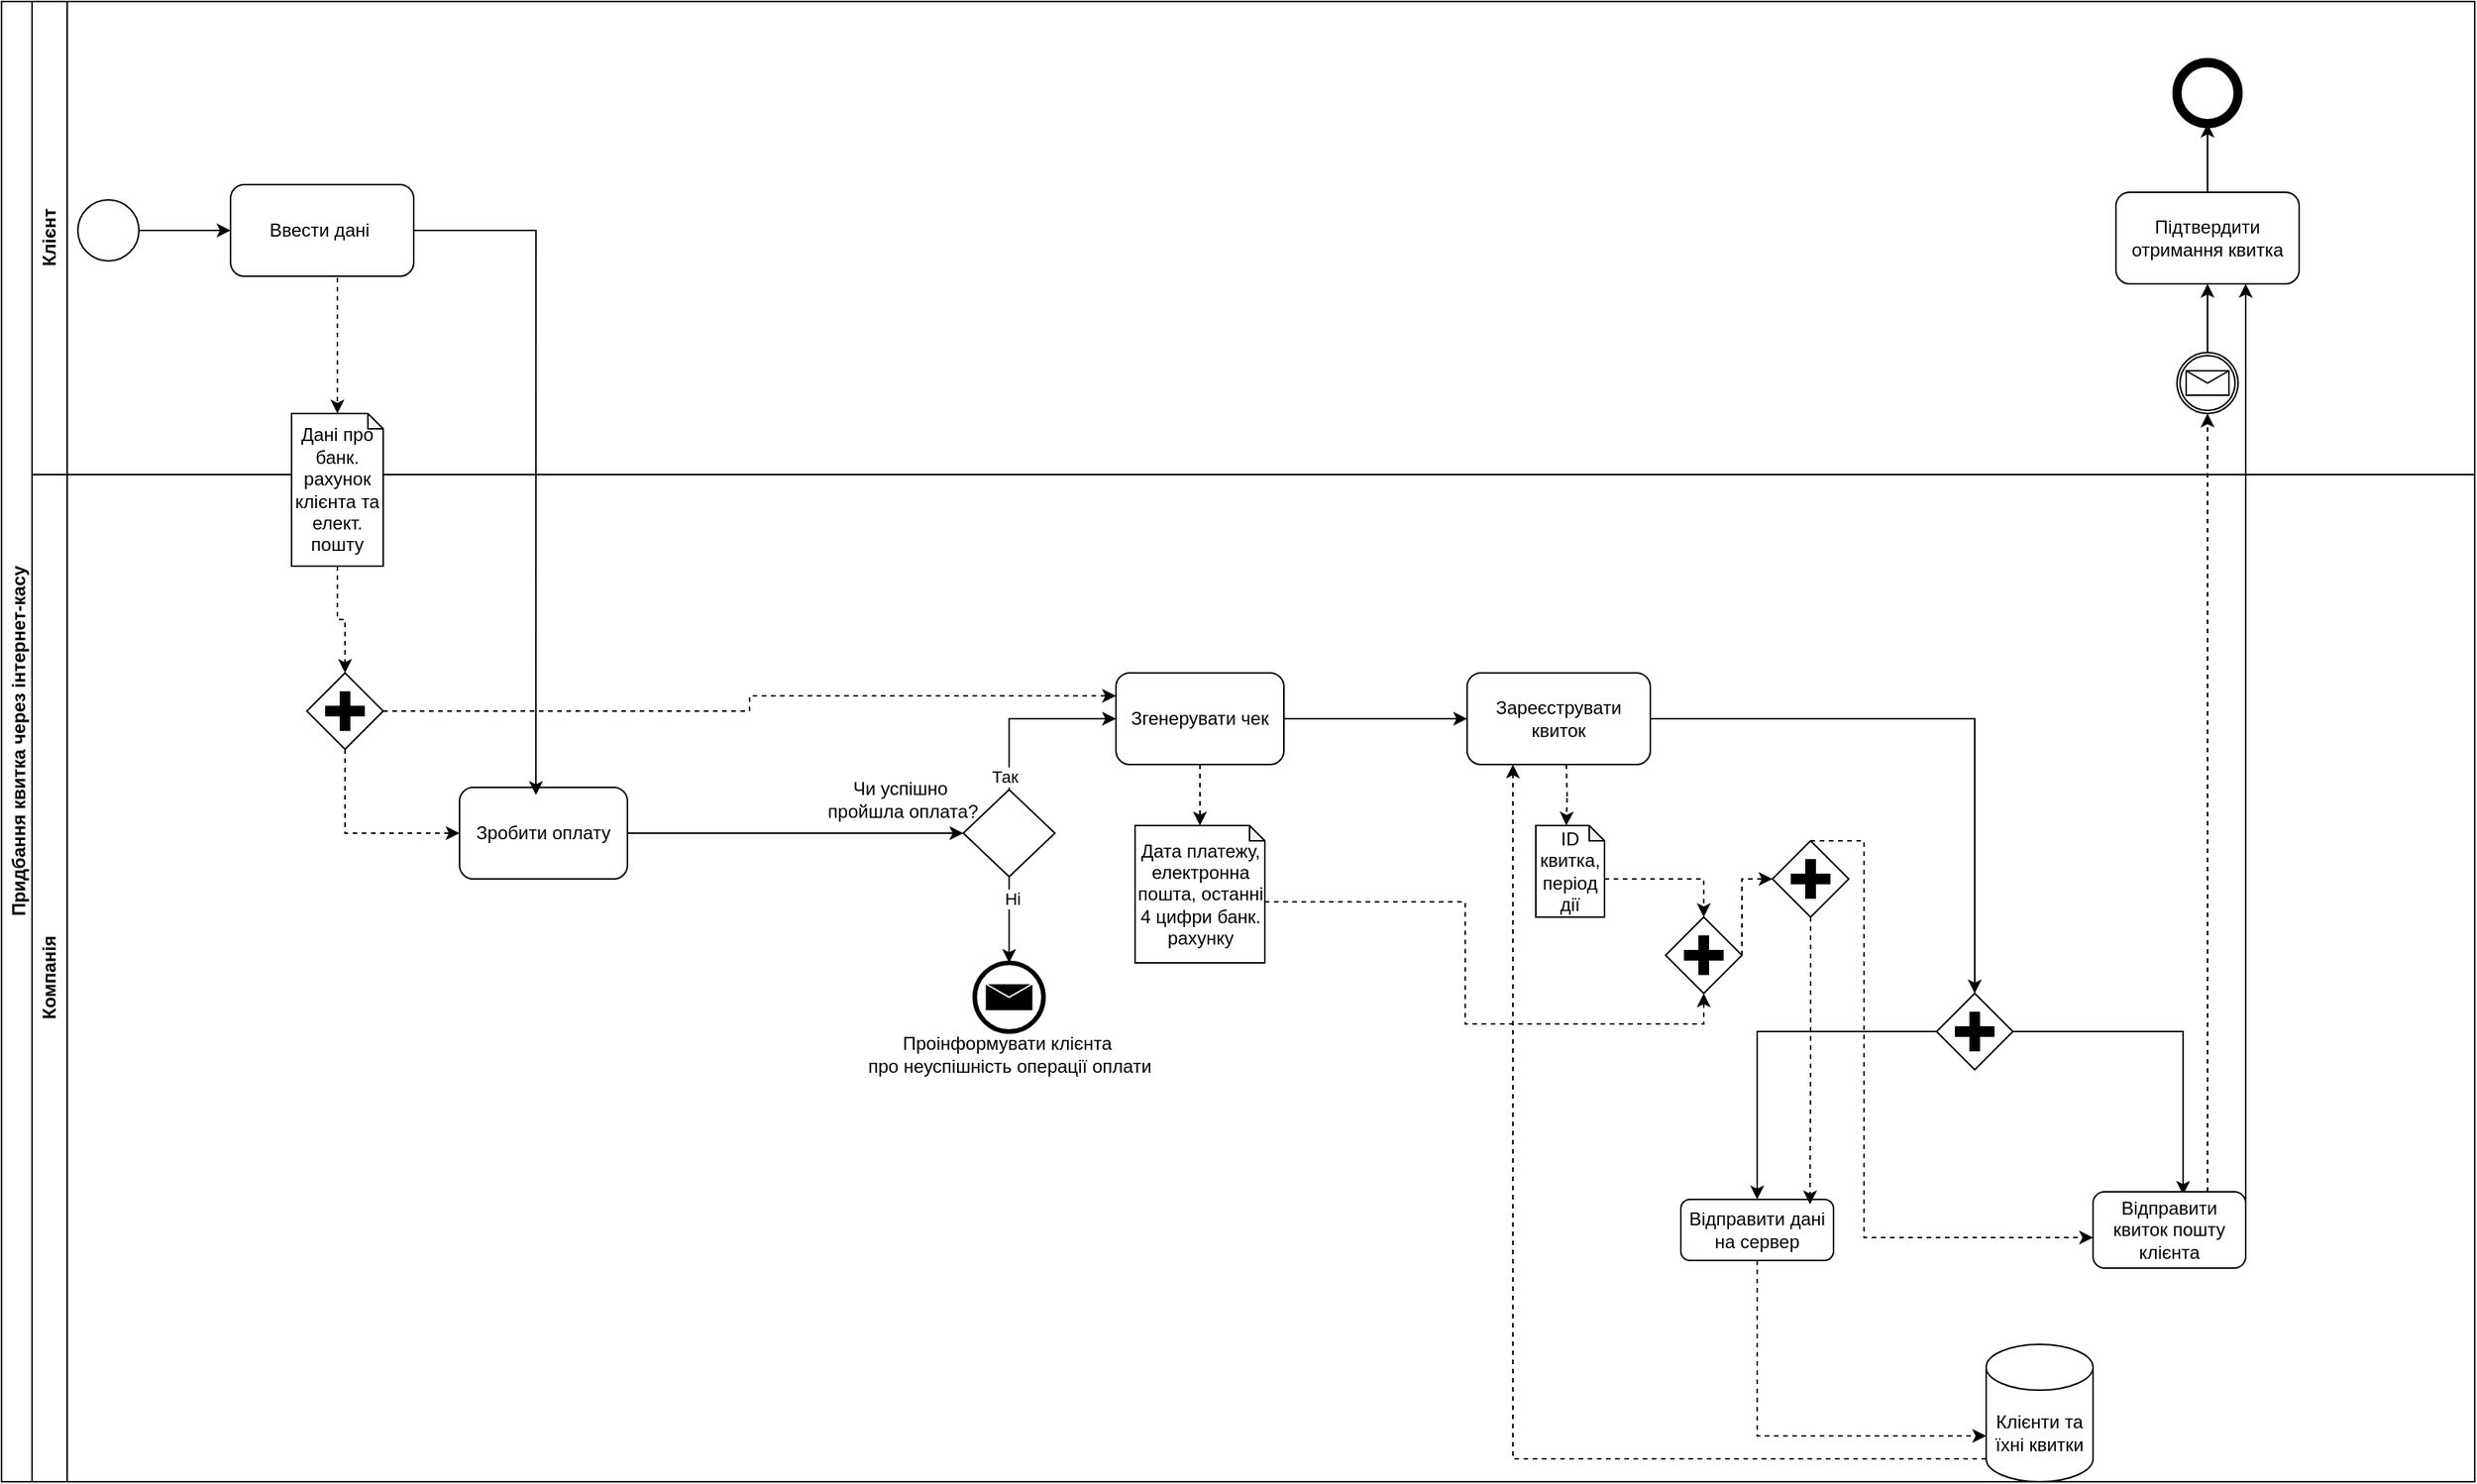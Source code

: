 <mxfile version="24.7.17">
  <diagram name="Page-1" id="2a216829-ef6e-dabb-86c1-c78162f3ba2b">
    <mxGraphModel dx="1500" dy="757" grid="1" gridSize="10" guides="1" tooltips="1" connect="1" arrows="1" fold="1" page="1" pageScale="1" pageWidth="850" pageHeight="1100" background="none" math="0" shadow="0">
      <root>
        <mxCell id="0" />
        <mxCell id="1" parent="0" />
        <mxCell id="T00dslBi2b2i00kKxEPh-1" value="Придбання квитка через інтернет-касу" style="swimlane;horizontal=0;whiteSpace=wrap;html=1;" parent="1" vertex="1">
          <mxGeometry x="100" y="300" width="1620" height="970" as="geometry" />
        </mxCell>
        <mxCell id="T00dslBi2b2i00kKxEPh-2" value="Компанія" style="swimlane;horizontal=0;whiteSpace=wrap;html=1;" parent="T00dslBi2b2i00kKxEPh-1" vertex="1">
          <mxGeometry x="20" y="310" width="1600" height="660" as="geometry" />
        </mxCell>
        <mxCell id="T00dslBi2b2i00kKxEPh-102" style="edgeStyle=orthogonalEdgeStyle;rounded=0;orthogonalLoop=1;jettySize=auto;html=1;entryX=0;entryY=0.5;entryDx=0;entryDy=0;" parent="T00dslBi2b2i00kKxEPh-2" source="T00dslBi2b2i00kKxEPh-5" target="T00dslBi2b2i00kKxEPh-6" edge="1">
          <mxGeometry relative="1" as="geometry" />
        </mxCell>
        <mxCell id="T00dslBi2b2i00kKxEPh-5" value="Зробити оплату" style="rounded=1;whiteSpace=wrap;html=1;" parent="T00dslBi2b2i00kKxEPh-2" vertex="1">
          <mxGeometry x="280" y="205" width="110" height="60" as="geometry" />
        </mxCell>
        <mxCell id="E7joxLQLJX-L2FkS-B1a-82" style="edgeStyle=orthogonalEdgeStyle;rounded=0;orthogonalLoop=1;jettySize=auto;html=1;exitX=0.5;exitY=1;exitDx=0;exitDy=0;entryX=0.5;entryY=0;entryDx=0;entryDy=0;entryPerimeter=0;" parent="T00dslBi2b2i00kKxEPh-2" source="T00dslBi2b2i00kKxEPh-6" target="jD8df8YkjxwXbyUeXXZ7-4" edge="1">
          <mxGeometry relative="1" as="geometry">
            <mxPoint x="640" y="312.5" as="targetPoint" />
          </mxGeometry>
        </mxCell>
        <mxCell id="E7joxLQLJX-L2FkS-B1a-83" value="Ні" style="edgeLabel;html=1;align=center;verticalAlign=middle;resizable=0;points=[];" parent="E7joxLQLJX-L2FkS-B1a-82" vertex="1" connectable="0">
          <mxGeometry x="-0.508" y="2" relative="1" as="geometry">
            <mxPoint as="offset" />
          </mxGeometry>
        </mxCell>
        <mxCell id="T00dslBi2b2i00kKxEPh-6" value="" style="rhombus;whiteSpace=wrap;html=1;" parent="T00dslBi2b2i00kKxEPh-2" vertex="1">
          <mxGeometry x="610" y="206.5" width="60" height="57" as="geometry" />
        </mxCell>
        <mxCell id="T00dslBi2b2i00kKxEPh-7" value="Чи успішно&amp;nbsp;&lt;div&gt;пройшла оплата?&lt;/div&gt;" style="text;html=1;align=center;verticalAlign=middle;resizable=0;points=[];autosize=1;strokeColor=none;fillColor=none;" parent="T00dslBi2b2i00kKxEPh-2" vertex="1">
          <mxGeometry x="510" y="192.5" width="120" height="40" as="geometry" />
        </mxCell>
        <mxCell id="T00dslBi2b2i00kKxEPh-11" value="" style="endArrow=classic;html=1;rounded=0;exitX=0.5;exitY=0;exitDx=0;exitDy=0;entryX=0;entryY=0.5;entryDx=0;entryDy=0;" parent="T00dslBi2b2i00kKxEPh-2" source="T00dslBi2b2i00kKxEPh-6" target="jD8df8YkjxwXbyUeXXZ7-6" edge="1">
          <mxGeometry width="50" height="50" relative="1" as="geometry">
            <mxPoint x="1260" y="292.5" as="sourcePoint" />
            <mxPoint x="710" y="167.5" as="targetPoint" />
            <Array as="points">
              <mxPoint x="640" y="160" />
            </Array>
          </mxGeometry>
        </mxCell>
        <mxCell id="T00dslBi2b2i00kKxEPh-12" value="&lt;div&gt;&lt;br&gt;&lt;/div&gt;" style="edgeLabel;html=1;align=center;verticalAlign=middle;resizable=0;points=[];" parent="T00dslBi2b2i00kKxEPh-11" vertex="1" connectable="0">
          <mxGeometry x="-0.606" y="-1" relative="1" as="geometry">
            <mxPoint as="offset" />
          </mxGeometry>
        </mxCell>
        <mxCell id="T00dslBi2b2i00kKxEPh-13" value="Так" style="edgeLabel;html=1;align=center;verticalAlign=middle;resizable=0;points=[];" parent="T00dslBi2b2i00kKxEPh-11" vertex="1" connectable="0">
          <mxGeometry x="-0.854" y="3" relative="1" as="geometry">
            <mxPoint as="offset" />
          </mxGeometry>
        </mxCell>
        <mxCell id="E7joxLQLJX-L2FkS-B1a-9" style="edgeStyle=orthogonalEdgeStyle;rounded=0;orthogonalLoop=1;jettySize=auto;html=1;exitX=0.5;exitY=1;exitDx=0;exitDy=0;exitPerimeter=0;dashed=1;" parent="T00dslBi2b2i00kKxEPh-2" edge="1">
          <mxGeometry relative="1" as="geometry">
            <mxPoint x="1005" y="230" as="targetPoint" />
            <mxPoint x="1005" y="190.0" as="sourcePoint" />
          </mxGeometry>
        </mxCell>
        <mxCell id="T00dslBi2b2i00kKxEPh-82" value="" style="edgeStyle=orthogonalEdgeStyle;rounded=0;orthogonalLoop=1;jettySize=auto;html=1;entryX=0.5;entryY=0;entryDx=0;entryDy=0;entryPerimeter=0;exitX=1;exitY=0.5;exitDx=0;exitDy=0;" parent="T00dslBi2b2i00kKxEPh-2" source="jD8df8YkjxwXbyUeXXZ7-2" target="E7joxLQLJX-L2FkS-B1a-11" edge="1">
          <mxGeometry relative="1" as="geometry">
            <mxPoint x="1242.5" y="165" as="targetPoint" />
            <mxPoint x="1070" y="166" as="sourcePoint" />
          </mxGeometry>
        </mxCell>
        <mxCell id="jD8df8YkjxwXbyUeXXZ7-3" style="edgeStyle=orthogonalEdgeStyle;rounded=0;orthogonalLoop=1;jettySize=auto;html=1;exitX=0;exitY=1;exitDx=0;exitDy=-15;exitPerimeter=0;dashed=1;entryX=0.25;entryY=1;entryDx=0;entryDy=0;" parent="T00dslBi2b2i00kKxEPh-2" source="T00dslBi2b2i00kKxEPh-73" target="jD8df8YkjxwXbyUeXXZ7-2" edge="1">
          <mxGeometry relative="1" as="geometry">
            <mxPoint x="970" y="240" as="targetPoint" />
          </mxGeometry>
        </mxCell>
        <mxCell id="T00dslBi2b2i00kKxEPh-73" value="&lt;span style=&quot;background-color: initial;&quot;&gt;Клієнти та їхні квитки&lt;/span&gt;" style="shape=cylinder3;whiteSpace=wrap;html=1;boundedLbl=1;backgroundOutline=1;size=15;" parent="T00dslBi2b2i00kKxEPh-2" vertex="1">
          <mxGeometry x="1280" y="570" width="70" height="90" as="geometry" />
        </mxCell>
        <mxCell id="T00dslBi2b2i00kKxEPh-74" style="edgeStyle=orthogonalEdgeStyle;rounded=0;orthogonalLoop=1;jettySize=auto;html=1;dashed=1;entryX=0;entryY=0;entryDx=0;entryDy=60;entryPerimeter=0;exitX=0.5;exitY=1;exitDx=0;exitDy=0;" parent="T00dslBi2b2i00kKxEPh-2" source="E7joxLQLJX-L2FkS-B1a-12" target="T00dslBi2b2i00kKxEPh-73" edge="1">
          <mxGeometry relative="1" as="geometry">
            <mxPoint x="1279.5" y="620" as="targetPoint" />
            <mxPoint x="1130.5" y="500" as="sourcePoint" />
          </mxGeometry>
        </mxCell>
        <mxCell id="E7joxLQLJX-L2FkS-B1a-78" value="&lt;div&gt;&lt;br&gt;&lt;/div&gt;" style="edgeLabel;html=1;align=center;verticalAlign=middle;resizable=0;points=[];" parent="T00dslBi2b2i00kKxEPh-74" vertex="1" connectable="0">
          <mxGeometry x="0.989" y="-1" relative="1" as="geometry">
            <mxPoint as="offset" />
          </mxGeometry>
        </mxCell>
        <mxCell id="E7joxLQLJX-L2FkS-B1a-10" value="ID квитка, період дії" style="shape=note;whiteSpace=wrap;html=1;backgroundOutline=1;darkOpacity=0.05;size=10;" parent="T00dslBi2b2i00kKxEPh-2" vertex="1">
          <mxGeometry x="985" y="230" width="45" height="60" as="geometry" />
        </mxCell>
        <mxCell id="E7joxLQLJX-L2FkS-B1a-15" style="edgeStyle=orthogonalEdgeStyle;rounded=0;orthogonalLoop=1;jettySize=auto;html=1;exitX=1;exitY=0.5;exitDx=0;exitDy=0;exitPerimeter=0;entryX=0.59;entryY=0.04;entryDx=0;entryDy=0;entryPerimeter=0;" parent="T00dslBi2b2i00kKxEPh-2" source="E7joxLQLJX-L2FkS-B1a-11" target="E7joxLQLJX-L2FkS-B1a-17" edge="1">
          <mxGeometry relative="1" as="geometry">
            <mxPoint x="1225" y="410" as="targetPoint" />
            <mxPoint x="1140" y="365" as="sourcePoint" />
          </mxGeometry>
        </mxCell>
        <mxCell id="E7joxLQLJX-L2FkS-B1a-30" style="edgeStyle=orthogonalEdgeStyle;rounded=0;orthogonalLoop=1;jettySize=auto;html=1;exitX=0;exitY=0.5;exitDx=0;exitDy=0;exitPerimeter=0;entryX=0.5;entryY=0;entryDx=0;entryDy=0;" parent="T00dslBi2b2i00kKxEPh-2" source="E7joxLQLJX-L2FkS-B1a-11" target="E7joxLQLJX-L2FkS-B1a-12" edge="1">
          <mxGeometry relative="1" as="geometry" />
        </mxCell>
        <mxCell id="E7joxLQLJX-L2FkS-B1a-11" value="" style="points=[[0.25,0.25,0],[0.5,0,0],[0.75,0.25,0],[1,0.5,0],[0.75,0.75,0],[0.5,1,0],[0.25,0.75,0],[0,0.5,0]];shape=mxgraph.bpmn.gateway2;html=1;verticalLabelPosition=bottom;labelBackgroundColor=#ffffff;verticalAlign=top;align=center;perimeter=rhombusPerimeter;outlineConnect=0;outline=none;symbol=none;gwType=parallel;" parent="T00dslBi2b2i00kKxEPh-2" vertex="1">
          <mxGeometry x="1247.5" y="340" width="50" height="50" as="geometry" />
        </mxCell>
        <mxCell id="E7joxLQLJX-L2FkS-B1a-12" value="Відправити дані на сервер" style="rounded=1;whiteSpace=wrap;html=1;" parent="T00dslBi2b2i00kKxEPh-2" vertex="1">
          <mxGeometry x="1080" y="475" width="100" height="40" as="geometry" />
        </mxCell>
        <mxCell id="E7joxLQLJX-L2FkS-B1a-17" value="Відправити квиток пошту клієнта" style="rounded=1;whiteSpace=wrap;html=1;" parent="T00dslBi2b2i00kKxEPh-2" vertex="1">
          <mxGeometry x="1350" y="470" width="100" height="50" as="geometry" />
        </mxCell>
        <mxCell id="E7joxLQLJX-L2FkS-B1a-44" style="edgeStyle=orthogonalEdgeStyle;rounded=0;orthogonalLoop=1;jettySize=auto;html=1;entryX=0;entryY=0.6;entryDx=0;entryDy=0;entryPerimeter=0;dashed=1;exitX=0.5;exitY=0;exitDx=0;exitDy=0;exitPerimeter=0;" parent="T00dslBi2b2i00kKxEPh-2" source="E7joxLQLJX-L2FkS-B1a-106" target="E7joxLQLJX-L2FkS-B1a-17" edge="1">
          <mxGeometry relative="1" as="geometry">
            <mxPoint x="1117.5" y="335.0" as="sourcePoint" />
            <Array as="points">
              <mxPoint x="1200" y="240" />
              <mxPoint x="1200" y="500" />
            </Array>
          </mxGeometry>
        </mxCell>
        <mxCell id="E7joxLQLJX-L2FkS-B1a-79" style="edgeStyle=orthogonalEdgeStyle;rounded=0;orthogonalLoop=1;jettySize=auto;html=1;exitX=0;exitY=0;exitDx=45;exitDy=35;exitPerimeter=0;entryX=0.5;entryY=0;entryDx=0;entryDy=0;entryPerimeter=0;dashed=1;" parent="T00dslBi2b2i00kKxEPh-2" source="E7joxLQLJX-L2FkS-B1a-10" target="jD8df8YkjxwXbyUeXXZ7-28" edge="1">
          <mxGeometry relative="1" as="geometry">
            <mxPoint x="1067.5" y="265.0" as="targetPoint" />
          </mxGeometry>
        </mxCell>
        <mxCell id="E7joxLQLJX-L2FkS-B1a-106" value="" style="points=[[0.25,0.25,0],[0.5,0,0],[0.75,0.25,0],[1,0.5,0],[0.75,0.75,0],[0.5,1,0],[0.25,0.75,0],[0,0.5,0]];shape=mxgraph.bpmn.gateway2;html=1;verticalLabelPosition=bottom;labelBackgroundColor=#ffffff;verticalAlign=top;align=center;perimeter=rhombusPerimeter;outlineConnect=0;outline=none;symbol=none;gwType=parallel;" parent="T00dslBi2b2i00kKxEPh-2" vertex="1">
          <mxGeometry x="1140" y="240" width="50" height="50" as="geometry" />
        </mxCell>
        <mxCell id="E7joxLQLJX-L2FkS-B1a-107" style="edgeStyle=orthogonalEdgeStyle;rounded=0;orthogonalLoop=1;jettySize=auto;html=1;exitX=0.5;exitY=1;exitDx=0;exitDy=0;exitPerimeter=0;entryX=0.846;entryY=0.08;entryDx=0;entryDy=0;entryPerimeter=0;dashed=1;" parent="T00dslBi2b2i00kKxEPh-2" source="E7joxLQLJX-L2FkS-B1a-106" target="E7joxLQLJX-L2FkS-B1a-12" edge="1">
          <mxGeometry relative="1" as="geometry" />
        </mxCell>
        <mxCell id="jD8df8YkjxwXbyUeXXZ7-2" value="Зареєструвати квиток" style="rounded=1;whiteSpace=wrap;html=1;" parent="T00dslBi2b2i00kKxEPh-2" vertex="1">
          <mxGeometry x="940" y="130" width="120" height="60" as="geometry" />
        </mxCell>
        <mxCell id="jD8df8YkjxwXbyUeXXZ7-4" value="" style="points=[[0.145,0.145,0],[0.5,0,0],[0.855,0.145,0],[1,0.5,0],[0.855,0.855,0],[0.5,1,0],[0.145,0.855,0],[0,0.5,0]];shape=mxgraph.bpmn.event;html=1;verticalLabelPosition=bottom;labelBackgroundColor=#ffffff;verticalAlign=top;align=center;perimeter=ellipsePerimeter;outlineConnect=0;aspect=fixed;outline=end;symbol=message;" parent="T00dslBi2b2i00kKxEPh-2" vertex="1">
          <mxGeometry x="617.5" y="320" width="45" height="45" as="geometry" />
        </mxCell>
        <mxCell id="jD8df8YkjxwXbyUeXXZ7-5" value="Проінформувати клієнта&amp;nbsp;&lt;div&gt;про неуспішність операції оплати&lt;/div&gt;" style="text;html=1;align=center;verticalAlign=middle;resizable=0;points=[];autosize=1;strokeColor=none;fillColor=none;" parent="T00dslBi2b2i00kKxEPh-2" vertex="1">
          <mxGeometry x="535" y="360" width="210" height="40" as="geometry" />
        </mxCell>
        <mxCell id="jD8df8YkjxwXbyUeXXZ7-7" style="edgeStyle=orthogonalEdgeStyle;rounded=0;orthogonalLoop=1;jettySize=auto;html=1;exitX=1;exitY=0.5;exitDx=0;exitDy=0;entryX=0;entryY=0.5;entryDx=0;entryDy=0;" parent="T00dslBi2b2i00kKxEPh-2" source="jD8df8YkjxwXbyUeXXZ7-6" target="jD8df8YkjxwXbyUeXXZ7-2" edge="1">
          <mxGeometry relative="1" as="geometry" />
        </mxCell>
        <mxCell id="jD8df8YkjxwXbyUeXXZ7-8" style="edgeStyle=orthogonalEdgeStyle;rounded=0;orthogonalLoop=1;jettySize=auto;html=1;exitX=0.5;exitY=1;exitDx=0;exitDy=0;dashed=1;" parent="T00dslBi2b2i00kKxEPh-2" source="jD8df8YkjxwXbyUeXXZ7-6" edge="1">
          <mxGeometry relative="1" as="geometry">
            <mxPoint x="765" y="230" as="targetPoint" />
          </mxGeometry>
        </mxCell>
        <mxCell id="jD8df8YkjxwXbyUeXXZ7-6" value="Згенерувати чек" style="rounded=1;whiteSpace=wrap;html=1;" parent="T00dslBi2b2i00kKxEPh-2" vertex="1">
          <mxGeometry x="710" y="130" width="110" height="60" as="geometry" />
        </mxCell>
        <mxCell id="jD8df8YkjxwXbyUeXXZ7-9" value="Дата платежу, електронна пошта, останні 4 цифри банк. рахунку" style="shape=note;whiteSpace=wrap;html=1;backgroundOutline=1;darkOpacity=0.05;size=10;" parent="T00dslBi2b2i00kKxEPh-2" vertex="1">
          <mxGeometry x="722.5" y="230" width="85" height="90" as="geometry" />
        </mxCell>
        <mxCell id="jD8df8YkjxwXbyUeXXZ7-17" style="edgeStyle=orthogonalEdgeStyle;rounded=0;orthogonalLoop=1;jettySize=auto;html=1;exitX=0.5;exitY=1;exitDx=0;exitDy=0;exitPerimeter=0;entryX=0;entryY=0.5;entryDx=0;entryDy=0;dashed=1;" parent="T00dslBi2b2i00kKxEPh-2" source="jD8df8YkjxwXbyUeXXZ7-14" target="T00dslBi2b2i00kKxEPh-5" edge="1">
          <mxGeometry relative="1" as="geometry" />
        </mxCell>
        <mxCell id="jD8df8YkjxwXbyUeXXZ7-18" style="edgeStyle=orthogonalEdgeStyle;rounded=0;orthogonalLoop=1;jettySize=auto;html=1;exitX=1;exitY=0.5;exitDx=0;exitDy=0;exitPerimeter=0;entryX=0;entryY=0.25;entryDx=0;entryDy=0;dashed=1;" parent="T00dslBi2b2i00kKxEPh-2" source="jD8df8YkjxwXbyUeXXZ7-14" target="jD8df8YkjxwXbyUeXXZ7-6" edge="1">
          <mxGeometry relative="1" as="geometry" />
        </mxCell>
        <mxCell id="jD8df8YkjxwXbyUeXXZ7-14" value="" style="points=[[0.25,0.25,0],[0.5,0,0],[0.75,0.25,0],[1,0.5,0],[0.75,0.75,0],[0.5,1,0],[0.25,0.75,0],[0,0.5,0]];shape=mxgraph.bpmn.gateway2;html=1;verticalLabelPosition=bottom;labelBackgroundColor=#ffffff;verticalAlign=top;align=center;perimeter=rhombusPerimeter;outlineConnect=0;outline=none;symbol=none;gwType=parallel;" parent="T00dslBi2b2i00kKxEPh-2" vertex="1">
          <mxGeometry x="180" y="130" width="50" height="50" as="geometry" />
        </mxCell>
        <mxCell id="jD8df8YkjxwXbyUeXXZ7-28" value="" style="points=[[0.25,0.25,0],[0.5,0,0],[0.75,0.25,0],[1,0.5,0],[0.75,0.75,0],[0.5,1,0],[0.25,0.75,0],[0,0.5,0]];shape=mxgraph.bpmn.gateway2;html=1;verticalLabelPosition=bottom;labelBackgroundColor=#ffffff;verticalAlign=top;align=center;perimeter=rhombusPerimeter;outlineConnect=0;outline=none;symbol=none;gwType=parallel;" parent="T00dslBi2b2i00kKxEPh-2" vertex="1">
          <mxGeometry x="1070" y="290" width="50" height="50" as="geometry" />
        </mxCell>
        <mxCell id="jD8df8YkjxwXbyUeXXZ7-29" style="edgeStyle=orthogonalEdgeStyle;rounded=0;orthogonalLoop=1;jettySize=auto;html=1;exitX=0;exitY=0;exitDx=85;exitDy=50;exitPerimeter=0;entryX=0.5;entryY=1;entryDx=0;entryDy=0;entryPerimeter=0;dashed=1;" parent="T00dslBi2b2i00kKxEPh-2" source="jD8df8YkjxwXbyUeXXZ7-9" target="jD8df8YkjxwXbyUeXXZ7-28" edge="1">
          <mxGeometry relative="1" as="geometry" />
        </mxCell>
        <mxCell id="jD8df8YkjxwXbyUeXXZ7-30" style="edgeStyle=orthogonalEdgeStyle;rounded=0;orthogonalLoop=1;jettySize=auto;html=1;exitX=1;exitY=0.5;exitDx=0;exitDy=0;exitPerimeter=0;entryX=0;entryY=0.5;entryDx=0;entryDy=0;entryPerimeter=0;dashed=1;" parent="T00dslBi2b2i00kKxEPh-2" source="jD8df8YkjxwXbyUeXXZ7-28" target="E7joxLQLJX-L2FkS-B1a-106" edge="1">
          <mxGeometry relative="1" as="geometry">
            <Array as="points">
              <mxPoint x="1120" y="265" />
            </Array>
          </mxGeometry>
        </mxCell>
        <mxCell id="T00dslBi2b2i00kKxEPh-14" value="Клієнт" style="swimlane;horizontal=0;whiteSpace=wrap;html=1;startSize=23;" parent="T00dslBi2b2i00kKxEPh-1" vertex="1">
          <mxGeometry x="20" width="1600" height="310" as="geometry">
            <mxRectangle x="20" width="1470" height="70" as="alternateBounds" />
          </mxGeometry>
        </mxCell>
        <mxCell id="T00dslBi2b2i00kKxEPh-16" value="" style="ellipse;whiteSpace=wrap;html=1;aspect=fixed;" parent="T00dslBi2b2i00kKxEPh-14" vertex="1">
          <mxGeometry x="30" y="130" width="40" height="40" as="geometry" />
        </mxCell>
        <mxCell id="T00dslBi2b2i00kKxEPh-17" value="Ввести дані&amp;nbsp;" style="rounded=1;whiteSpace=wrap;html=1;" parent="T00dslBi2b2i00kKxEPh-14" vertex="1">
          <mxGeometry x="130" y="120" width="120" height="60" as="geometry" />
        </mxCell>
        <mxCell id="T00dslBi2b2i00kKxEPh-19" value="" style="endArrow=classic;html=1;rounded=0;exitX=1;exitY=0.5;exitDx=0;exitDy=0;entryX=0;entryY=0.5;entryDx=0;entryDy=0;" parent="T00dslBi2b2i00kKxEPh-14" source="T00dslBi2b2i00kKxEPh-16" target="T00dslBi2b2i00kKxEPh-17" edge="1">
          <mxGeometry width="50" height="50" relative="1" as="geometry">
            <mxPoint x="510" y="480" as="sourcePoint" />
            <mxPoint x="120" y="360" as="targetPoint" />
          </mxGeometry>
        </mxCell>
        <mxCell id="jD8df8YkjxwXbyUeXXZ7-24" style="edgeStyle=orthogonalEdgeStyle;rounded=0;orthogonalLoop=1;jettySize=auto;html=1;exitX=0.5;exitY=0;exitDx=0;exitDy=0;exitPerimeter=0;entryX=0.5;entryY=1;entryDx=0;entryDy=0;" parent="T00dslBi2b2i00kKxEPh-14" source="jD8df8YkjxwXbyUeXXZ7-20" target="jD8df8YkjxwXbyUeXXZ7-22" edge="1">
          <mxGeometry relative="1" as="geometry" />
        </mxCell>
        <mxCell id="jD8df8YkjxwXbyUeXXZ7-20" value="" style="points=[[0.145,0.145,0],[0.5,0,0],[0.855,0.145,0],[1,0.5,0],[0.855,0.855,0],[0.5,1,0],[0.145,0.855,0],[0,0.5,0]];shape=mxgraph.bpmn.event;html=1;verticalLabelPosition=bottom;labelBackgroundColor=#ffffff;verticalAlign=top;align=center;perimeter=ellipsePerimeter;outlineConnect=0;aspect=fixed;outline=catching;symbol=message;" parent="T00dslBi2b2i00kKxEPh-14" vertex="1">
          <mxGeometry x="1405" y="230" width="40" height="40" as="geometry" />
        </mxCell>
        <mxCell id="jD8df8YkjxwXbyUeXXZ7-22" value="Підтвердити отримання квитка" style="rounded=1;whiteSpace=wrap;html=1;" parent="T00dslBi2b2i00kKxEPh-14" vertex="1">
          <mxGeometry x="1365" y="125" width="120" height="60" as="geometry" />
        </mxCell>
        <mxCell id="jD8df8YkjxwXbyUeXXZ7-25" value="" style="points=[[0.145,0.145,0],[0.5,0,0],[0.855,0.145,0],[1,0.5,0],[0.855,0.855,0],[0.5,1,0],[0.145,0.855,0],[0,0.5,0]];shape=mxgraph.bpmn.event;html=1;verticalLabelPosition=bottom;labelBackgroundColor=#ffffff;verticalAlign=top;align=center;perimeter=ellipsePerimeter;outlineConnect=0;aspect=fixed;outline=end;symbol=terminate2;strokeWidth=2;" parent="T00dslBi2b2i00kKxEPh-14" vertex="1">
          <mxGeometry x="1405" y="40" width="40" height="40" as="geometry" />
        </mxCell>
        <mxCell id="jD8df8YkjxwXbyUeXXZ7-26" style="edgeStyle=orthogonalEdgeStyle;rounded=0;orthogonalLoop=1;jettySize=auto;html=1;exitX=0.5;exitY=0;exitDx=0;exitDy=0;entryX=0.5;entryY=1;entryDx=0;entryDy=0;entryPerimeter=0;" parent="T00dslBi2b2i00kKxEPh-14" source="jD8df8YkjxwXbyUeXXZ7-22" target="jD8df8YkjxwXbyUeXXZ7-25" edge="1">
          <mxGeometry relative="1" as="geometry" />
        </mxCell>
        <mxCell id="XHBolKi0Jg4txqRicWpV-1" style="edgeStyle=orthogonalEdgeStyle;rounded=0;orthogonalLoop=1;jettySize=auto;html=1;exitX=1;exitY=0;exitDx=0;exitDy=0;" edge="1" parent="T00dslBi2b2i00kKxEPh-14">
          <mxGeometry relative="1" as="geometry">
            <mxPoint x="1450" y="790" as="sourcePoint" />
            <mxPoint x="1450" y="185" as="targetPoint" />
            <Array as="points">
              <mxPoint x="1450" y="195" />
            </Array>
          </mxGeometry>
        </mxCell>
        <mxCell id="T00dslBi2b2i00kKxEPh-43" style="edgeStyle=orthogonalEdgeStyle;rounded=0;orthogonalLoop=1;jettySize=auto;html=1;entryX=0.5;entryY=0;entryDx=0;entryDy=0;entryPerimeter=0;dashed=1;" parent="T00dslBi2b2i00kKxEPh-1" edge="1">
          <mxGeometry relative="1" as="geometry">
            <mxPoint x="225" y="180" as="sourcePoint" />
            <mxPoint x="220" y="270" as="targetPoint" />
            <Array as="points">
              <mxPoint x="225" y="180" />
            </Array>
          </mxGeometry>
        </mxCell>
        <mxCell id="E7joxLQLJX-L2FkS-B1a-120" style="edgeStyle=orthogonalEdgeStyle;rounded=0;orthogonalLoop=1;jettySize=auto;html=1;exitX=0.75;exitY=0;exitDx=0;exitDy=0;dashed=1;" parent="T00dslBi2b2i00kKxEPh-1" source="E7joxLQLJX-L2FkS-B1a-17" edge="1">
          <mxGeometry relative="1" as="geometry">
            <mxPoint x="1445" y="270" as="targetPoint" />
          </mxGeometry>
        </mxCell>
        <mxCell id="jD8df8YkjxwXbyUeXXZ7-19" style="edgeStyle=orthogonalEdgeStyle;rounded=0;orthogonalLoop=1;jettySize=auto;html=1;exitX=1;exitY=0.5;exitDx=0;exitDy=0;entryX=0.455;entryY=0.083;entryDx=0;entryDy=0;entryPerimeter=0;" parent="T00dslBi2b2i00kKxEPh-1" source="T00dslBi2b2i00kKxEPh-17" target="T00dslBi2b2i00kKxEPh-5" edge="1">
          <mxGeometry relative="1" as="geometry" />
        </mxCell>
        <mxCell id="jD8df8YkjxwXbyUeXXZ7-16" style="edgeStyle=orthogonalEdgeStyle;rounded=0;orthogonalLoop=1;jettySize=auto;html=1;exitX=0.5;exitY=1;exitDx=0;exitDy=0;exitPerimeter=0;dashed=1;" parent="1" source="E7joxLQLJX-L2FkS-B1a-55" target="jD8df8YkjxwXbyUeXXZ7-14" edge="1">
          <mxGeometry relative="1" as="geometry" />
        </mxCell>
        <mxCell id="E7joxLQLJX-L2FkS-B1a-55" value="Дані про банк. рахунок клієнта та елект. пошту" style="shape=note;whiteSpace=wrap;html=1;backgroundOutline=1;darkOpacity=0.05;size=10;" parent="1" vertex="1">
          <mxGeometry x="290" y="570" width="60" height="100" as="geometry" />
        </mxCell>
      </root>
    </mxGraphModel>
  </diagram>
</mxfile>
